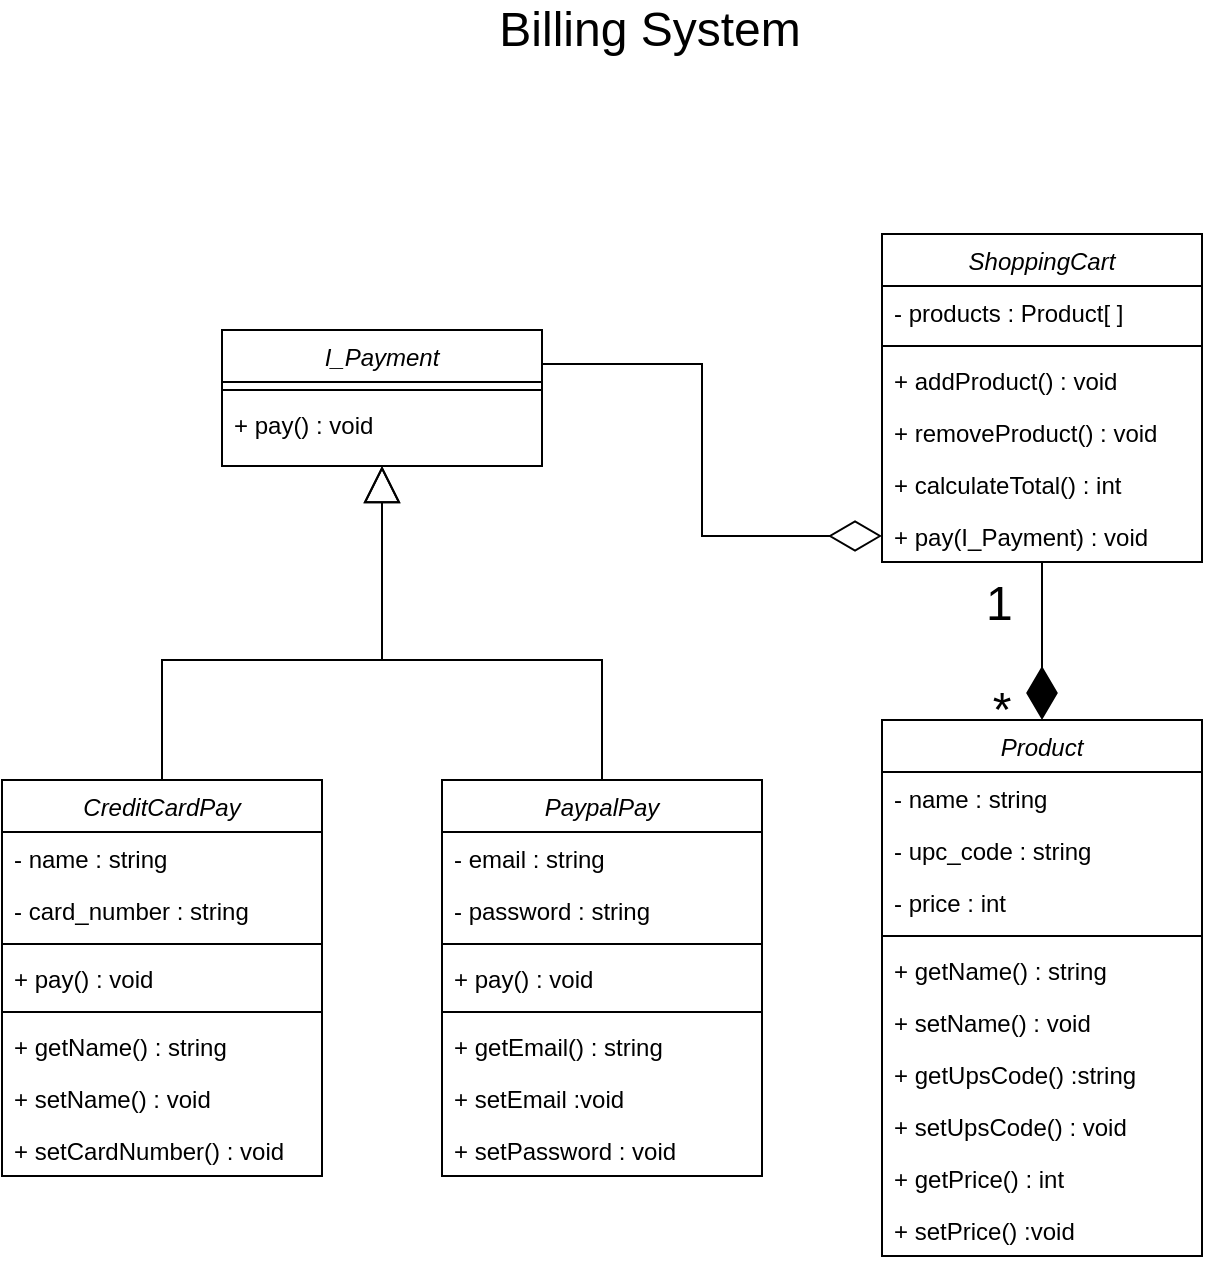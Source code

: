 <mxfile version="20.8.5" type="device"><diagram id="C5RBs43oDa-KdzZeNtuy" name="Page-1"><mxGraphModel dx="1434" dy="822" grid="1" gridSize="10" guides="1" tooltips="1" connect="1" arrows="1" fold="1" page="1" pageScale="1" pageWidth="827" pageHeight="1169" math="0" shadow="0"><root><mxCell id="WIyWlLk6GJQsqaUBKTNV-0"/><mxCell id="WIyWlLk6GJQsqaUBKTNV-1" parent="WIyWlLk6GJQsqaUBKTNV-0"/><mxCell id="sFcUNpywWssEtQYlLKsB-12" value="ShoppingCart" style="swimlane;fontStyle=2;align=center;verticalAlign=top;childLayout=stackLayout;horizontal=1;startSize=26;horizontalStack=0;resizeParent=1;resizeLast=0;collapsible=1;marginBottom=0;rounded=0;shadow=0;strokeWidth=1;" vertex="1" parent="WIyWlLk6GJQsqaUBKTNV-1"><mxGeometry x="530" y="157" width="160" height="164" as="geometry"><mxRectangle x="230" y="140" width="160" height="26" as="alternateBounds"/></mxGeometry></mxCell><mxCell id="sFcUNpywWssEtQYlLKsB-15" value="- products : Product[ ]" style="text;align=left;verticalAlign=top;spacingLeft=4;spacingRight=4;overflow=hidden;rotatable=0;points=[[0,0.5],[1,0.5]];portConstraint=eastwest;rounded=0;shadow=0;html=0;" vertex="1" parent="sFcUNpywWssEtQYlLKsB-12"><mxGeometry y="26" width="160" height="26" as="geometry"/></mxCell><mxCell id="sFcUNpywWssEtQYlLKsB-16" value="" style="line;html=1;strokeWidth=1;align=left;verticalAlign=middle;spacingTop=-1;spacingLeft=3;spacingRight=3;rotatable=0;labelPosition=right;points=[];portConstraint=eastwest;" vertex="1" parent="sFcUNpywWssEtQYlLKsB-12"><mxGeometry y="52" width="160" height="8" as="geometry"/></mxCell><mxCell id="sFcUNpywWssEtQYlLKsB-17" value="+ addProduct() : void" style="text;align=left;verticalAlign=top;spacingLeft=4;spacingRight=4;overflow=hidden;rotatable=0;points=[[0,0.5],[1,0.5]];portConstraint=eastwest;" vertex="1" parent="sFcUNpywWssEtQYlLKsB-12"><mxGeometry y="60" width="160" height="26" as="geometry"/></mxCell><mxCell id="sFcUNpywWssEtQYlLKsB-53" value="+ removeProduct() : void" style="text;align=left;verticalAlign=top;spacingLeft=4;spacingRight=4;overflow=hidden;rotatable=0;points=[[0,0.5],[1,0.5]];portConstraint=eastwest;" vertex="1" parent="sFcUNpywWssEtQYlLKsB-12"><mxGeometry y="86" width="160" height="26" as="geometry"/></mxCell><mxCell id="sFcUNpywWssEtQYlLKsB-55" value="+ calculateTotal() : int" style="text;align=left;verticalAlign=top;spacingLeft=4;spacingRight=4;overflow=hidden;rotatable=0;points=[[0,0.5],[1,0.5]];portConstraint=eastwest;" vertex="1" parent="sFcUNpywWssEtQYlLKsB-12"><mxGeometry y="112" width="160" height="26" as="geometry"/></mxCell><mxCell id="sFcUNpywWssEtQYlLKsB-54" value="+ pay(I_Payment) : void" style="text;align=left;verticalAlign=top;spacingLeft=4;spacingRight=4;overflow=hidden;rotatable=0;points=[[0,0.5],[1,0.5]];portConstraint=eastwest;" vertex="1" parent="sFcUNpywWssEtQYlLKsB-12"><mxGeometry y="138" width="160" height="26" as="geometry"/></mxCell><mxCell id="sFcUNpywWssEtQYlLKsB-18" value="Product" style="swimlane;fontStyle=2;align=center;verticalAlign=top;childLayout=stackLayout;horizontal=1;startSize=26;horizontalStack=0;resizeParent=1;resizeLast=0;collapsible=1;marginBottom=0;rounded=0;shadow=0;strokeWidth=1;" vertex="1" parent="WIyWlLk6GJQsqaUBKTNV-1"><mxGeometry x="530" y="400" width="160" height="268" as="geometry"><mxRectangle x="230" y="140" width="160" height="26" as="alternateBounds"/></mxGeometry></mxCell><mxCell id="sFcUNpywWssEtQYlLKsB-19" value="- name : string" style="text;align=left;verticalAlign=top;spacingLeft=4;spacingRight=4;overflow=hidden;rotatable=0;points=[[0,0.5],[1,0.5]];portConstraint=eastwest;rounded=0;shadow=0;html=0;" vertex="1" parent="sFcUNpywWssEtQYlLKsB-18"><mxGeometry y="26" width="160" height="26" as="geometry"/></mxCell><mxCell id="sFcUNpywWssEtQYlLKsB-57" value="- upc_code : string" style="text;align=left;verticalAlign=top;spacingLeft=4;spacingRight=4;overflow=hidden;rotatable=0;points=[[0,0.5],[1,0.5]];portConstraint=eastwest;rounded=0;shadow=0;html=0;" vertex="1" parent="sFcUNpywWssEtQYlLKsB-18"><mxGeometry y="52" width="160" height="26" as="geometry"/></mxCell><mxCell id="sFcUNpywWssEtQYlLKsB-58" value="- price : int" style="text;align=left;verticalAlign=top;spacingLeft=4;spacingRight=4;overflow=hidden;rotatable=0;points=[[0,0.5],[1,0.5]];portConstraint=eastwest;rounded=0;shadow=0;html=0;" vertex="1" parent="sFcUNpywWssEtQYlLKsB-18"><mxGeometry y="78" width="160" height="26" as="geometry"/></mxCell><mxCell id="sFcUNpywWssEtQYlLKsB-20" value="" style="line;html=1;strokeWidth=1;align=left;verticalAlign=middle;spacingTop=-1;spacingLeft=3;spacingRight=3;rotatable=0;labelPosition=right;points=[];portConstraint=eastwest;" vertex="1" parent="sFcUNpywWssEtQYlLKsB-18"><mxGeometry y="104" width="160" height="8" as="geometry"/></mxCell><mxCell id="sFcUNpywWssEtQYlLKsB-63" value="+ getName() : string " style="text;align=left;verticalAlign=top;spacingLeft=4;spacingRight=4;overflow=hidden;rotatable=0;points=[[0,0.5],[1,0.5]];portConstraint=eastwest;" vertex="1" parent="sFcUNpywWssEtQYlLKsB-18"><mxGeometry y="112" width="160" height="26" as="geometry"/></mxCell><mxCell id="sFcUNpywWssEtQYlLKsB-64" value="+ setName() : void " style="text;align=left;verticalAlign=top;spacingLeft=4;spacingRight=4;overflow=hidden;rotatable=0;points=[[0,0.5],[1,0.5]];portConstraint=eastwest;" vertex="1" parent="sFcUNpywWssEtQYlLKsB-18"><mxGeometry y="138" width="160" height="26" as="geometry"/></mxCell><mxCell id="sFcUNpywWssEtQYlLKsB-60" value="+ getUpsCode() :string" style="text;align=left;verticalAlign=top;spacingLeft=4;spacingRight=4;overflow=hidden;rotatable=0;points=[[0,0.5],[1,0.5]];portConstraint=eastwest;" vertex="1" parent="sFcUNpywWssEtQYlLKsB-18"><mxGeometry y="164" width="160" height="26" as="geometry"/></mxCell><mxCell id="sFcUNpywWssEtQYlLKsB-61" value="+ setUpsCode() : void" style="text;align=left;verticalAlign=top;spacingLeft=4;spacingRight=4;overflow=hidden;rotatable=0;points=[[0,0.5],[1,0.5]];portConstraint=eastwest;" vertex="1" parent="sFcUNpywWssEtQYlLKsB-18"><mxGeometry y="190" width="160" height="26" as="geometry"/></mxCell><mxCell id="sFcUNpywWssEtQYlLKsB-62" value="+ getPrice() : int " style="text;align=left;verticalAlign=top;spacingLeft=4;spacingRight=4;overflow=hidden;rotatable=0;points=[[0,0.5],[1,0.5]];portConstraint=eastwest;" vertex="1" parent="sFcUNpywWssEtQYlLKsB-18"><mxGeometry y="216" width="160" height="26" as="geometry"/></mxCell><mxCell id="sFcUNpywWssEtQYlLKsB-21" value="+ setPrice() :void" style="text;align=left;verticalAlign=top;spacingLeft=4;spacingRight=4;overflow=hidden;rotatable=0;points=[[0,0.5],[1,0.5]];portConstraint=eastwest;" vertex="1" parent="sFcUNpywWssEtQYlLKsB-18"><mxGeometry y="242" width="160" height="26" as="geometry"/></mxCell><mxCell id="sFcUNpywWssEtQYlLKsB-22" value="I_Payment" style="swimlane;fontStyle=2;align=center;verticalAlign=top;childLayout=stackLayout;horizontal=1;startSize=26;horizontalStack=0;resizeParent=1;resizeLast=0;collapsible=1;marginBottom=0;rounded=0;shadow=0;strokeWidth=1;" vertex="1" parent="WIyWlLk6GJQsqaUBKTNV-1"><mxGeometry x="200" y="205" width="160" height="68" as="geometry"><mxRectangle x="230" y="140" width="160" height="26" as="alternateBounds"/></mxGeometry></mxCell><mxCell id="sFcUNpywWssEtQYlLKsB-24" value="" style="line;html=1;strokeWidth=1;align=left;verticalAlign=middle;spacingTop=-1;spacingLeft=3;spacingRight=3;rotatable=0;labelPosition=right;points=[];portConstraint=eastwest;" vertex="1" parent="sFcUNpywWssEtQYlLKsB-22"><mxGeometry y="26" width="160" height="8" as="geometry"/></mxCell><mxCell id="sFcUNpywWssEtQYlLKsB-25" value="+ pay() : void" style="text;align=left;verticalAlign=top;spacingLeft=4;spacingRight=4;overflow=hidden;rotatable=0;points=[[0,0.5],[1,0.5]];portConstraint=eastwest;" vertex="1" parent="sFcUNpywWssEtQYlLKsB-22"><mxGeometry y="34" width="160" height="26" as="geometry"/></mxCell><mxCell id="sFcUNpywWssEtQYlLKsB-26" value="CreditCardPay" style="swimlane;fontStyle=2;align=center;verticalAlign=top;childLayout=stackLayout;horizontal=1;startSize=26;horizontalStack=0;resizeParent=1;resizeLast=0;collapsible=1;marginBottom=0;rounded=0;shadow=0;strokeWidth=1;" vertex="1" parent="WIyWlLk6GJQsqaUBKTNV-1"><mxGeometry x="90" y="430" width="160" height="198" as="geometry"><mxRectangle x="230" y="140" width="160" height="26" as="alternateBounds"/></mxGeometry></mxCell><mxCell id="sFcUNpywWssEtQYlLKsB-49" value="- name : string" style="text;align=left;verticalAlign=top;spacingLeft=4;spacingRight=4;overflow=hidden;rotatable=0;points=[[0,0.5],[1,0.5]];portConstraint=eastwest;" vertex="1" parent="sFcUNpywWssEtQYlLKsB-26"><mxGeometry y="26" width="160" height="26" as="geometry"/></mxCell><mxCell id="sFcUNpywWssEtQYlLKsB-27" value="- card_number : string" style="text;align=left;verticalAlign=top;spacingLeft=4;spacingRight=4;overflow=hidden;rotatable=0;points=[[0,0.5],[1,0.5]];portConstraint=eastwest;rounded=0;shadow=0;html=0;" vertex="1" parent="sFcUNpywWssEtQYlLKsB-26"><mxGeometry y="52" width="160" height="26" as="geometry"/></mxCell><mxCell id="sFcUNpywWssEtQYlLKsB-28" value="" style="line;html=1;strokeWidth=1;align=left;verticalAlign=middle;spacingTop=-1;spacingLeft=3;spacingRight=3;rotatable=0;labelPosition=right;points=[];portConstraint=eastwest;" vertex="1" parent="sFcUNpywWssEtQYlLKsB-26"><mxGeometry y="78" width="160" height="8" as="geometry"/></mxCell><mxCell id="sFcUNpywWssEtQYlLKsB-29" value="+ pay() : void" style="text;align=left;verticalAlign=top;spacingLeft=4;spacingRight=4;overflow=hidden;rotatable=0;points=[[0,0.5],[1,0.5]];portConstraint=eastwest;" vertex="1" parent="sFcUNpywWssEtQYlLKsB-26"><mxGeometry y="86" width="160" height="26" as="geometry"/></mxCell><mxCell id="sFcUNpywWssEtQYlLKsB-45" value="" style="line;html=1;strokeWidth=1;align=left;verticalAlign=middle;spacingTop=-1;spacingLeft=3;spacingRight=3;rotatable=0;labelPosition=right;points=[];portConstraint=eastwest;" vertex="1" parent="sFcUNpywWssEtQYlLKsB-26"><mxGeometry y="112" width="160" height="8" as="geometry"/></mxCell><mxCell id="sFcUNpywWssEtQYlLKsB-46" value="+ getName() : string" style="text;align=left;verticalAlign=top;spacingLeft=4;spacingRight=4;overflow=hidden;rotatable=0;points=[[0,0.5],[1,0.5]];portConstraint=eastwest;" vertex="1" parent="sFcUNpywWssEtQYlLKsB-26"><mxGeometry y="120" width="160" height="26" as="geometry"/></mxCell><mxCell id="sFcUNpywWssEtQYlLKsB-48" value="+ setName() : void" style="text;align=left;verticalAlign=top;spacingLeft=4;spacingRight=4;overflow=hidden;rotatable=0;points=[[0,0.5],[1,0.5]];portConstraint=eastwest;" vertex="1" parent="sFcUNpywWssEtQYlLKsB-26"><mxGeometry y="146" width="160" height="26" as="geometry"/></mxCell><mxCell id="sFcUNpywWssEtQYlLKsB-47" value="+ setCardNumber() : void" style="text;align=left;verticalAlign=top;spacingLeft=4;spacingRight=4;overflow=hidden;rotatable=0;points=[[0,0.5],[1,0.5]];portConstraint=eastwest;" vertex="1" parent="sFcUNpywWssEtQYlLKsB-26"><mxGeometry y="172" width="160" height="26" as="geometry"/></mxCell><mxCell id="sFcUNpywWssEtQYlLKsB-30" value="PaypalPay" style="swimlane;fontStyle=2;align=center;verticalAlign=top;childLayout=stackLayout;horizontal=1;startSize=26;horizontalStack=0;resizeParent=1;resizeLast=0;collapsible=1;marginBottom=0;rounded=0;shadow=0;strokeWidth=1;" vertex="1" parent="WIyWlLk6GJQsqaUBKTNV-1"><mxGeometry x="310" y="430" width="160" height="198" as="geometry"><mxRectangle x="230" y="140" width="160" height="26" as="alternateBounds"/></mxGeometry></mxCell><mxCell id="sFcUNpywWssEtQYlLKsB-31" value="- email : string" style="text;align=left;verticalAlign=top;spacingLeft=4;spacingRight=4;overflow=hidden;rotatable=0;points=[[0,0.5],[1,0.5]];portConstraint=eastwest;rounded=0;shadow=0;html=0;" vertex="1" parent="sFcUNpywWssEtQYlLKsB-30"><mxGeometry y="26" width="160" height="26" as="geometry"/></mxCell><mxCell id="sFcUNpywWssEtQYlLKsB-40" value="- password : string" style="text;align=left;verticalAlign=top;spacingLeft=4;spacingRight=4;overflow=hidden;rotatable=0;points=[[0,0.5],[1,0.5]];portConstraint=eastwest;rounded=0;shadow=0;html=0;" vertex="1" parent="sFcUNpywWssEtQYlLKsB-30"><mxGeometry y="52" width="160" height="26" as="geometry"/></mxCell><mxCell id="sFcUNpywWssEtQYlLKsB-32" value="" style="line;html=1;strokeWidth=1;align=left;verticalAlign=middle;spacingTop=-1;spacingLeft=3;spacingRight=3;rotatable=0;labelPosition=right;points=[];portConstraint=eastwest;" vertex="1" parent="sFcUNpywWssEtQYlLKsB-30"><mxGeometry y="78" width="160" height="8" as="geometry"/></mxCell><mxCell id="sFcUNpywWssEtQYlLKsB-33" value="+ pay() : void" style="text;align=left;verticalAlign=top;spacingLeft=4;spacingRight=4;overflow=hidden;rotatable=0;points=[[0,0.5],[1,0.5]];portConstraint=eastwest;" vertex="1" parent="sFcUNpywWssEtQYlLKsB-30"><mxGeometry y="86" width="160" height="26" as="geometry"/></mxCell><mxCell id="sFcUNpywWssEtQYlLKsB-44" value="" style="line;html=1;strokeWidth=1;align=left;verticalAlign=middle;spacingTop=-1;spacingLeft=3;spacingRight=3;rotatable=0;labelPosition=right;points=[];portConstraint=eastwest;" vertex="1" parent="sFcUNpywWssEtQYlLKsB-30"><mxGeometry y="112" width="160" height="8" as="geometry"/></mxCell><mxCell id="sFcUNpywWssEtQYlLKsB-42" value="+ getEmail() : string" style="text;align=left;verticalAlign=top;spacingLeft=4;spacingRight=4;overflow=hidden;rotatable=0;points=[[0,0.5],[1,0.5]];portConstraint=eastwest;" vertex="1" parent="sFcUNpywWssEtQYlLKsB-30"><mxGeometry y="120" width="160" height="26" as="geometry"/></mxCell><mxCell id="sFcUNpywWssEtQYlLKsB-43" value="+ setEmail :void" style="text;align=left;verticalAlign=top;spacingLeft=4;spacingRight=4;overflow=hidden;rotatable=0;points=[[0,0.5],[1,0.5]];portConstraint=eastwest;" vertex="1" parent="sFcUNpywWssEtQYlLKsB-30"><mxGeometry y="146" width="160" height="26" as="geometry"/></mxCell><mxCell id="sFcUNpywWssEtQYlLKsB-41" value="+ setPassword : void" style="text;align=left;verticalAlign=top;spacingLeft=4;spacingRight=4;overflow=hidden;rotatable=0;points=[[0,0.5],[1,0.5]];portConstraint=eastwest;" vertex="1" parent="sFcUNpywWssEtQYlLKsB-30"><mxGeometry y="172" width="160" height="26" as="geometry"/></mxCell><mxCell id="sFcUNpywWssEtQYlLKsB-34" value="&lt;font style=&quot;font-size: 24px;&quot;&gt;Billing System&lt;br&gt;&lt;/font&gt;" style="text;html=1;strokeColor=none;fillColor=none;align=center;verticalAlign=middle;whiteSpace=wrap;rounded=0;" vertex="1" parent="WIyWlLk6GJQsqaUBKTNV-1"><mxGeometry x="319" y="40" width="190" height="30" as="geometry"/></mxCell><mxCell id="sFcUNpywWssEtQYlLKsB-35" value="" style="endArrow=block;endSize=16;endFill=0;html=1;rounded=0;fontSize=24;exitX=0.5;exitY=0;exitDx=0;exitDy=0;entryX=0.5;entryY=1;entryDx=0;entryDy=0;" edge="1" parent="WIyWlLk6GJQsqaUBKTNV-1" source="sFcUNpywWssEtQYlLKsB-30" target="sFcUNpywWssEtQYlLKsB-22"><mxGeometry width="160" relative="1" as="geometry"><mxPoint x="340" y="430" as="sourcePoint"/><mxPoint x="500" y="430" as="targetPoint"/><Array as="points"><mxPoint x="390" y="370"/><mxPoint x="280" y="370"/></Array></mxGeometry></mxCell><mxCell id="sFcUNpywWssEtQYlLKsB-36" value="&lt;div&gt;&lt;br&gt;&lt;/div&gt;" style="endArrow=block;endSize=16;endFill=0;html=1;rounded=0;fontSize=24;exitX=0.5;exitY=0;exitDx=0;exitDy=0;entryX=0.5;entryY=1;entryDx=0;entryDy=0;" edge="1" parent="WIyWlLk6GJQsqaUBKTNV-1" source="sFcUNpywWssEtQYlLKsB-26" target="sFcUNpywWssEtQYlLKsB-22"><mxGeometry width="160" relative="1" as="geometry"><mxPoint x="340" y="430" as="sourcePoint"/><mxPoint x="280" y="308" as="targetPoint"/><Array as="points"><mxPoint x="170" y="370"/><mxPoint x="280" y="370"/></Array></mxGeometry></mxCell><mxCell id="sFcUNpywWssEtQYlLKsB-38" value="" style="endArrow=diamondThin;endFill=1;endSize=24;html=1;rounded=0;fontSize=24;" edge="1" parent="WIyWlLk6GJQsqaUBKTNV-1" source="sFcUNpywWssEtQYlLKsB-12" target="sFcUNpywWssEtQYlLKsB-18"><mxGeometry width="160" relative="1" as="geometry"><mxPoint x="290" y="430" as="sourcePoint"/><mxPoint x="450" y="430" as="targetPoint"/></mxGeometry></mxCell><mxCell id="sFcUNpywWssEtQYlLKsB-39" value="" style="endArrow=diamondThin;endFill=0;endSize=24;html=1;rounded=0;fontSize=24;entryX=0;entryY=0.5;entryDx=0;entryDy=0;exitX=1;exitY=0.25;exitDx=0;exitDy=0;" edge="1" parent="WIyWlLk6GJQsqaUBKTNV-1" source="sFcUNpywWssEtQYlLKsB-22" target="sFcUNpywWssEtQYlLKsB-54"><mxGeometry width="160" relative="1" as="geometry"><mxPoint x="330" y="430" as="sourcePoint"/><mxPoint x="490" y="430" as="targetPoint"/><Array as="points"><mxPoint x="440" y="222"/><mxPoint x="440" y="308"/></Array></mxGeometry></mxCell><mxCell id="sFcUNpywWssEtQYlLKsB-50" value="*" style="text;html=1;strokeColor=none;fillColor=none;align=center;verticalAlign=middle;whiteSpace=wrap;rounded=0;fontSize=24;" vertex="1" parent="WIyWlLk6GJQsqaUBKTNV-1"><mxGeometry x="560" y="380" width="60" height="30" as="geometry"/></mxCell><mxCell id="sFcUNpywWssEtQYlLKsB-51" value="1" style="text;whiteSpace=wrap;html=1;fontSize=24;" vertex="1" parent="WIyWlLk6GJQsqaUBKTNV-1"><mxGeometry x="580" y="321" width="20" height="40" as="geometry"/></mxCell></root></mxGraphModel></diagram></mxfile>